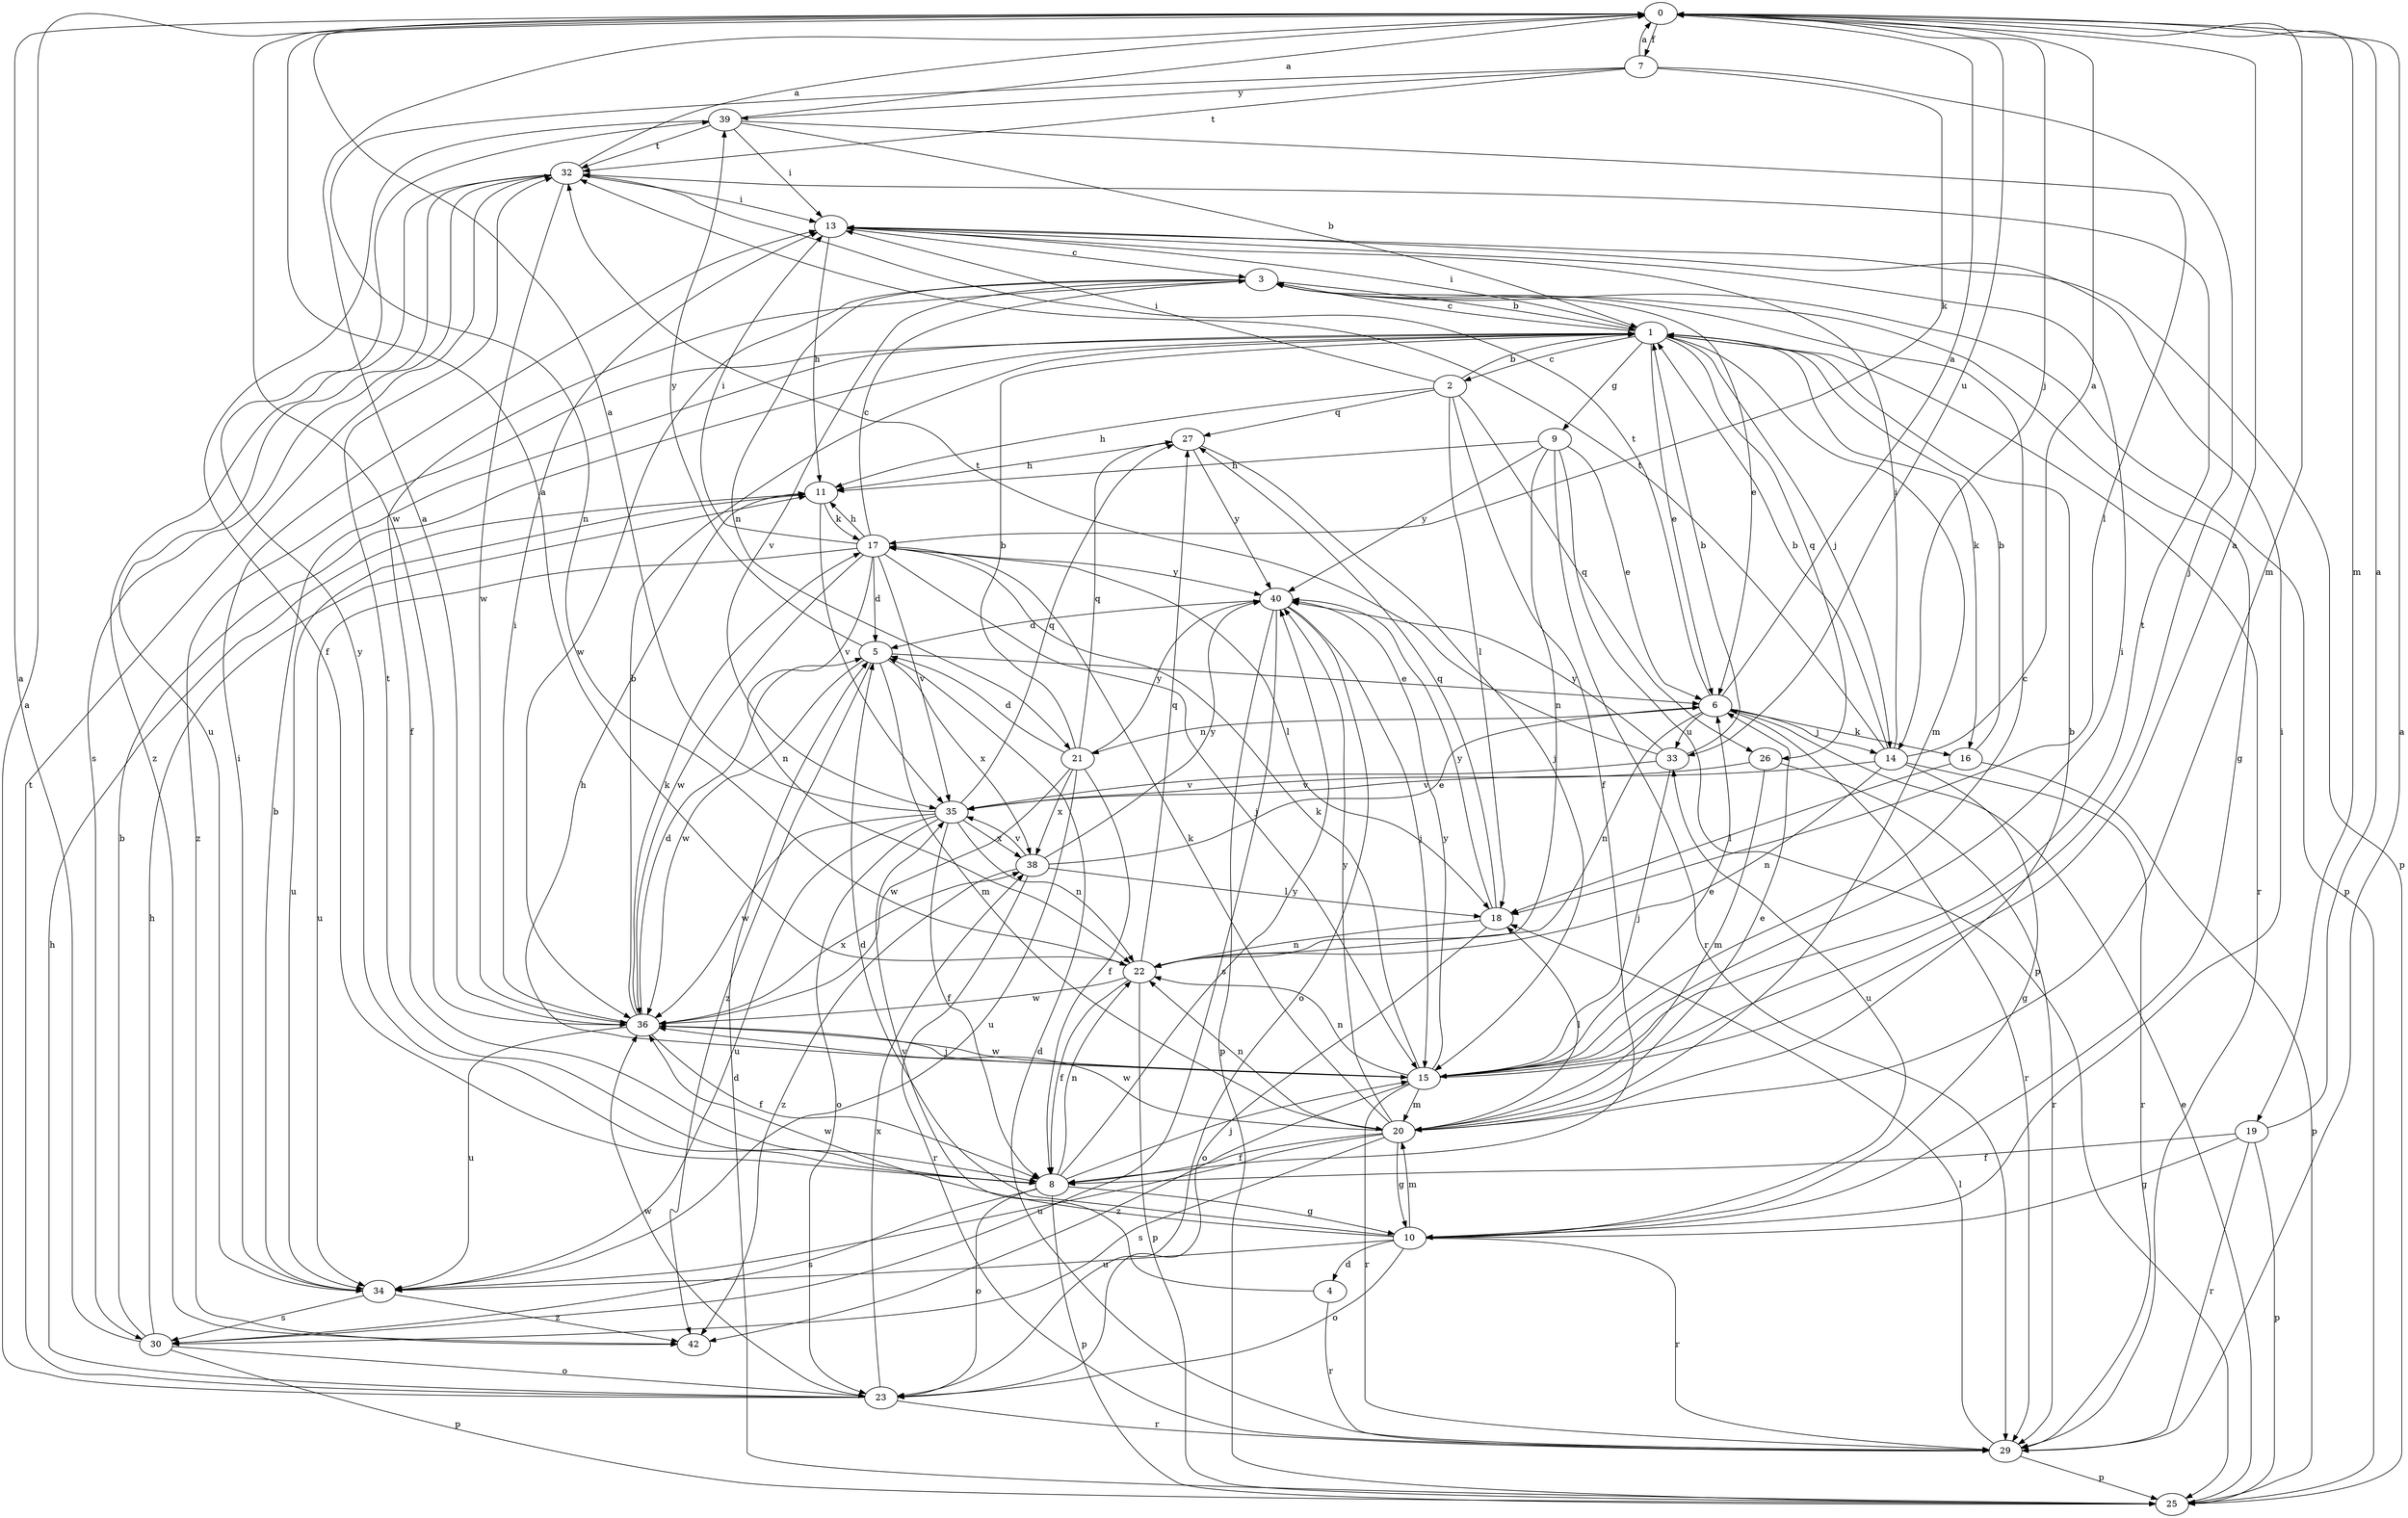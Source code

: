 strict digraph  {
0;
1;
2;
3;
4;
5;
6;
7;
8;
9;
10;
11;
13;
14;
15;
16;
17;
18;
19;
20;
21;
22;
23;
25;
26;
27;
29;
30;
32;
33;
34;
35;
36;
38;
39;
40;
42;
0 -> 7  [label=f];
0 -> 14  [label=j];
0 -> 19  [label=m];
0 -> 20  [label=m];
0 -> 33  [label=u];
0 -> 36  [label=w];
1 -> 2  [label=c];
1 -> 3  [label=c];
1 -> 6  [label=e];
1 -> 9  [label=g];
1 -> 13  [label=i];
1 -> 14  [label=j];
1 -> 16  [label=k];
1 -> 20  [label=m];
1 -> 26  [label=q];
1 -> 29  [label=r];
1 -> 42  [label=z];
2 -> 1  [label=b];
2 -> 8  [label=f];
2 -> 11  [label=h];
2 -> 13  [label=i];
2 -> 18  [label=l];
2 -> 26  [label=q];
2 -> 27  [label=q];
3 -> 1  [label=b];
3 -> 6  [label=e];
3 -> 8  [label=f];
3 -> 10  [label=g];
3 -> 21  [label=n];
3 -> 25  [label=p];
3 -> 35  [label=v];
3 -> 36  [label=w];
4 -> 29  [label=r];
4 -> 35  [label=v];
5 -> 6  [label=e];
5 -> 20  [label=m];
5 -> 36  [label=w];
5 -> 38  [label=x];
5 -> 39  [label=y];
5 -> 42  [label=z];
6 -> 0  [label=a];
6 -> 14  [label=j];
6 -> 16  [label=k];
6 -> 21  [label=n];
6 -> 22  [label=n];
6 -> 29  [label=r];
6 -> 32  [label=t];
6 -> 33  [label=u];
7 -> 0  [label=a];
7 -> 15  [label=j];
7 -> 17  [label=k];
7 -> 22  [label=n];
7 -> 32  [label=t];
7 -> 39  [label=y];
8 -> 10  [label=g];
8 -> 15  [label=j];
8 -> 22  [label=n];
8 -> 23  [label=o];
8 -> 25  [label=p];
8 -> 30  [label=s];
8 -> 32  [label=t];
8 -> 39  [label=y];
8 -> 40  [label=y];
9 -> 6  [label=e];
9 -> 11  [label=h];
9 -> 22  [label=n];
9 -> 25  [label=p];
9 -> 29  [label=r];
9 -> 40  [label=y];
10 -> 4  [label=d];
10 -> 5  [label=d];
10 -> 13  [label=i];
10 -> 20  [label=m];
10 -> 23  [label=o];
10 -> 29  [label=r];
10 -> 33  [label=u];
10 -> 34  [label=u];
10 -> 36  [label=w];
11 -> 17  [label=k];
11 -> 34  [label=u];
11 -> 35  [label=v];
13 -> 3  [label=c];
13 -> 11  [label=h];
13 -> 25  [label=p];
14 -> 0  [label=a];
14 -> 1  [label=b];
14 -> 10  [label=g];
14 -> 13  [label=i];
14 -> 22  [label=n];
14 -> 29  [label=r];
14 -> 32  [label=t];
14 -> 35  [label=v];
15 -> 0  [label=a];
15 -> 3  [label=c];
15 -> 6  [label=e];
15 -> 11  [label=h];
15 -> 13  [label=i];
15 -> 17  [label=k];
15 -> 20  [label=m];
15 -> 22  [label=n];
15 -> 29  [label=r];
15 -> 32  [label=t];
15 -> 36  [label=w];
15 -> 40  [label=y];
15 -> 42  [label=z];
16 -> 1  [label=b];
16 -> 18  [label=l];
16 -> 25  [label=p];
17 -> 3  [label=c];
17 -> 5  [label=d];
17 -> 11  [label=h];
17 -> 13  [label=i];
17 -> 15  [label=j];
17 -> 18  [label=l];
17 -> 22  [label=n];
17 -> 34  [label=u];
17 -> 35  [label=v];
17 -> 36  [label=w];
17 -> 40  [label=y];
18 -> 22  [label=n];
18 -> 23  [label=o];
18 -> 27  [label=q];
18 -> 40  [label=y];
19 -> 0  [label=a];
19 -> 8  [label=f];
19 -> 10  [label=g];
19 -> 25  [label=p];
19 -> 29  [label=r];
20 -> 1  [label=b];
20 -> 6  [label=e];
20 -> 8  [label=f];
20 -> 10  [label=g];
20 -> 17  [label=k];
20 -> 18  [label=l];
20 -> 22  [label=n];
20 -> 30  [label=s];
20 -> 34  [label=u];
20 -> 36  [label=w];
20 -> 40  [label=y];
21 -> 1  [label=b];
21 -> 5  [label=d];
21 -> 8  [label=f];
21 -> 27  [label=q];
21 -> 34  [label=u];
21 -> 36  [label=w];
21 -> 38  [label=x];
21 -> 40  [label=y];
22 -> 0  [label=a];
22 -> 8  [label=f];
22 -> 25  [label=p];
22 -> 27  [label=q];
22 -> 36  [label=w];
23 -> 0  [label=a];
23 -> 11  [label=h];
23 -> 29  [label=r];
23 -> 32  [label=t];
23 -> 36  [label=w];
23 -> 38  [label=x];
25 -> 5  [label=d];
25 -> 6  [label=e];
26 -> 20  [label=m];
26 -> 29  [label=r];
26 -> 35  [label=v];
27 -> 11  [label=h];
27 -> 15  [label=j];
27 -> 40  [label=y];
29 -> 0  [label=a];
29 -> 5  [label=d];
29 -> 18  [label=l];
29 -> 25  [label=p];
30 -> 0  [label=a];
30 -> 1  [label=b];
30 -> 11  [label=h];
30 -> 23  [label=o];
30 -> 25  [label=p];
32 -> 0  [label=a];
32 -> 13  [label=i];
32 -> 30  [label=s];
32 -> 34  [label=u];
32 -> 36  [label=w];
32 -> 42  [label=z];
33 -> 1  [label=b];
33 -> 15  [label=j];
33 -> 32  [label=t];
33 -> 35  [label=v];
33 -> 40  [label=y];
34 -> 1  [label=b];
34 -> 13  [label=i];
34 -> 30  [label=s];
34 -> 42  [label=z];
35 -> 0  [label=a];
35 -> 8  [label=f];
35 -> 22  [label=n];
35 -> 23  [label=o];
35 -> 27  [label=q];
35 -> 34  [label=u];
35 -> 36  [label=w];
35 -> 38  [label=x];
36 -> 0  [label=a];
36 -> 1  [label=b];
36 -> 5  [label=d];
36 -> 8  [label=f];
36 -> 13  [label=i];
36 -> 15  [label=j];
36 -> 17  [label=k];
36 -> 34  [label=u];
36 -> 38  [label=x];
38 -> 6  [label=e];
38 -> 18  [label=l];
38 -> 29  [label=r];
38 -> 35  [label=v];
38 -> 40  [label=y];
38 -> 42  [label=z];
39 -> 0  [label=a];
39 -> 1  [label=b];
39 -> 8  [label=f];
39 -> 13  [label=i];
39 -> 18  [label=l];
39 -> 32  [label=t];
40 -> 5  [label=d];
40 -> 15  [label=j];
40 -> 23  [label=o];
40 -> 25  [label=p];
40 -> 30  [label=s];
}

